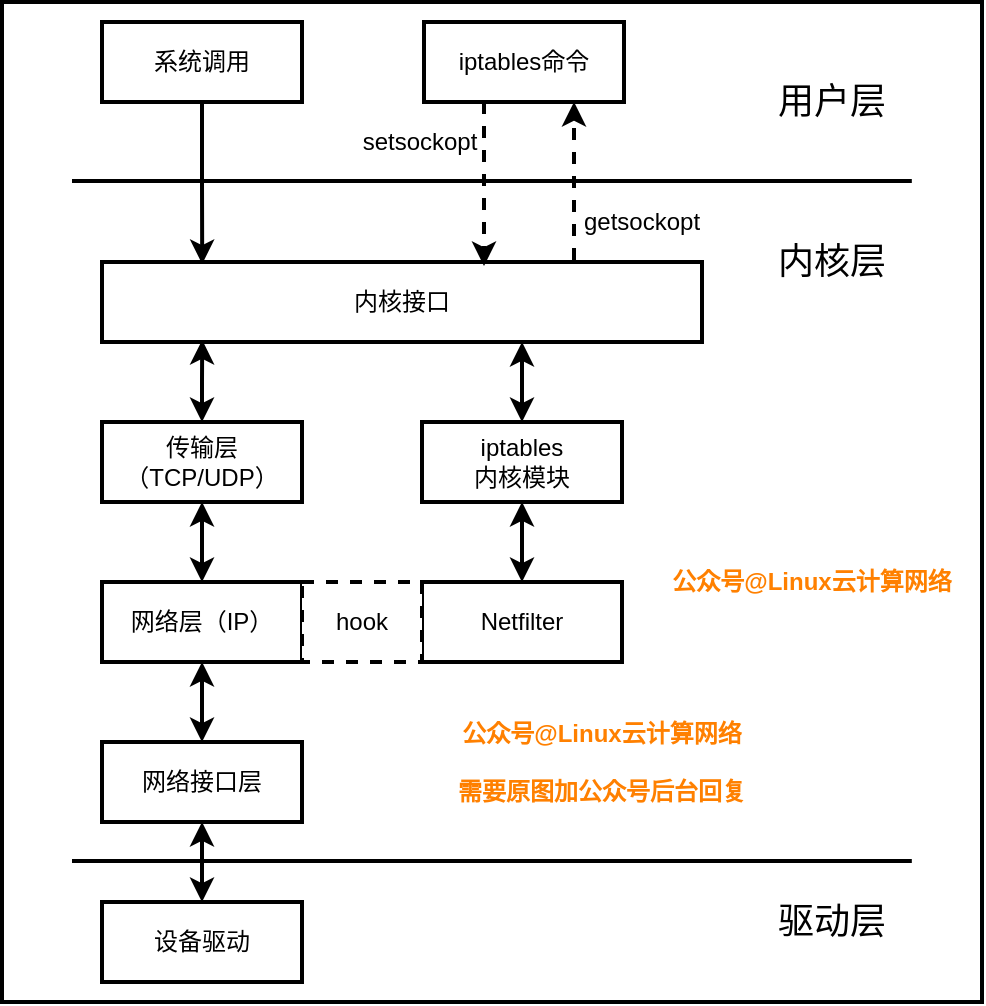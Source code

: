 <mxfile version="12.2.3" type="github" pages="1">
  <diagram id="wZMmN6AmNvswwWao5NQX" name="Page-1">
    <mxGraphModel dx="1082" dy="509" grid="1" gridSize="10" guides="1" tooltips="1" connect="1" arrows="1" fold="1" page="1" pageScale="1" pageWidth="827" pageHeight="1169" math="0" shadow="0">
      <root>
        <mxCell id="0"/>
        <mxCell id="1" parent="0"/>
        <mxCell id="1wR2ykt7FUWzchbB2Hr0-18" value="" style="rounded=0;whiteSpace=wrap;html=1;shadow=0;comic=0;glass=0;strokeWidth=2;" parent="1" vertex="1">
          <mxGeometry x="70" y="30" width="490" height="500" as="geometry"/>
        </mxCell>
        <mxCell id="1wR2ykt7FUWzchbB2Hr0-13" style="edgeStyle=orthogonalEdgeStyle;rounded=0;orthogonalLoop=1;jettySize=auto;html=1;exitX=0.5;exitY=1;exitDx=0;exitDy=0;entryX=0.167;entryY=0.025;entryDx=0;entryDy=0;entryPerimeter=0;strokeWidth=2;" parent="1" source="1wR2ykt7FUWzchbB2Hr0-1" target="1wR2ykt7FUWzchbB2Hr0-3" edge="1">
          <mxGeometry relative="1" as="geometry"/>
        </mxCell>
        <mxCell id="1wR2ykt7FUWzchbB2Hr0-1" value="系统调用" style="rounded=0;whiteSpace=wrap;html=1;strokeWidth=2;" parent="1" vertex="1">
          <mxGeometry x="120" y="40" width="100" height="40" as="geometry"/>
        </mxCell>
        <mxCell id="1wR2ykt7FUWzchbB2Hr0-2" value="iptables命令" style="rounded=0;whiteSpace=wrap;html=1;strokeWidth=2;" parent="1" vertex="1">
          <mxGeometry x="281" y="40" width="100" height="40" as="geometry"/>
        </mxCell>
        <mxCell id="1wR2ykt7FUWzchbB2Hr0-3" value="内核接口" style="rounded=0;whiteSpace=wrap;html=1;strokeWidth=2;" parent="1" vertex="1">
          <mxGeometry x="120" y="160" width="300" height="40" as="geometry"/>
        </mxCell>
        <mxCell id="1wR2ykt7FUWzchbB2Hr0-28" value="" style="edgeStyle=orthogonalEdgeStyle;rounded=0;orthogonalLoop=1;jettySize=auto;html=1;startArrow=classic;startFill=1;strokeWidth=2;" parent="1" source="1wR2ykt7FUWzchbB2Hr0-4" target="1wR2ykt7FUWzchbB2Hr0-5" edge="1">
          <mxGeometry relative="1" as="geometry"/>
        </mxCell>
        <mxCell id="1wR2ykt7FUWzchbB2Hr0-33" style="edgeStyle=orthogonalEdgeStyle;rounded=0;orthogonalLoop=1;jettySize=auto;html=1;exitX=0.5;exitY=0;exitDx=0;exitDy=0;entryX=0.167;entryY=0.975;entryDx=0;entryDy=0;entryPerimeter=0;startArrow=classic;startFill=1;strokeWidth=2;" parent="1" source="1wR2ykt7FUWzchbB2Hr0-4" target="1wR2ykt7FUWzchbB2Hr0-3" edge="1">
          <mxGeometry relative="1" as="geometry"/>
        </mxCell>
        <mxCell id="1wR2ykt7FUWzchbB2Hr0-4" value="传输层（TCP/UDP）" style="rounded=0;whiteSpace=wrap;html=1;strokeWidth=2;" parent="1" vertex="1">
          <mxGeometry x="120" y="240" width="100" height="40" as="geometry"/>
        </mxCell>
        <mxCell id="1wR2ykt7FUWzchbB2Hr0-27" value="" style="edgeStyle=orthogonalEdgeStyle;rounded=0;orthogonalLoop=1;jettySize=auto;html=1;startArrow=classic;startFill=1;strokeWidth=2;" parent="1" source="1wR2ykt7FUWzchbB2Hr0-5" target="1wR2ykt7FUWzchbB2Hr0-6" edge="1">
          <mxGeometry relative="1" as="geometry"/>
        </mxCell>
        <mxCell id="1wR2ykt7FUWzchbB2Hr0-5" value="网络层（IP）" style="rounded=0;whiteSpace=wrap;html=1;strokeWidth=2;" parent="1" vertex="1">
          <mxGeometry x="120" y="320" width="100" height="40" as="geometry"/>
        </mxCell>
        <mxCell id="1wR2ykt7FUWzchbB2Hr0-26" style="edgeStyle=orthogonalEdgeStyle;rounded=0;orthogonalLoop=1;jettySize=auto;html=1;exitX=0.5;exitY=1;exitDx=0;exitDy=0;entryX=0.5;entryY=0;entryDx=0;entryDy=0;startArrow=classic;startFill=1;strokeWidth=2;" parent="1" source="1wR2ykt7FUWzchbB2Hr0-6" target="1wR2ykt7FUWzchbB2Hr0-7" edge="1">
          <mxGeometry relative="1" as="geometry"/>
        </mxCell>
        <mxCell id="1wR2ykt7FUWzchbB2Hr0-6" value="网络接口层" style="rounded=0;whiteSpace=wrap;html=1;strokeWidth=2;" parent="1" vertex="1">
          <mxGeometry x="120" y="400" width="100" height="40" as="geometry"/>
        </mxCell>
        <mxCell id="1wR2ykt7FUWzchbB2Hr0-7" value="设备驱动" style="rounded=0;whiteSpace=wrap;html=1;strokeWidth=2;" parent="1" vertex="1">
          <mxGeometry x="120" y="480" width="100" height="40" as="geometry"/>
        </mxCell>
        <mxCell id="1wR2ykt7FUWzchbB2Hr0-10" value="" style="endArrow=classic;html=1;entryX=0.75;entryY=1;entryDx=0;entryDy=0;dashed=1;strokeWidth=2;" parent="1" target="1wR2ykt7FUWzchbB2Hr0-2" edge="1">
          <mxGeometry width="50" height="50" relative="1" as="geometry">
            <mxPoint x="356" y="159" as="sourcePoint"/>
            <mxPoint x="371" y="100" as="targetPoint"/>
          </mxGeometry>
        </mxCell>
        <mxCell id="1wR2ykt7FUWzchbB2Hr0-12" value="" style="endArrow=classic;html=1;dashed=1;strokeWidth=2;" parent="1" edge="1">
          <mxGeometry width="50" height="50" relative="1" as="geometry">
            <mxPoint x="311" y="80" as="sourcePoint"/>
            <mxPoint x="311" y="162" as="targetPoint"/>
          </mxGeometry>
        </mxCell>
        <mxCell id="1wR2ykt7FUWzchbB2Hr0-34" style="edgeStyle=orthogonalEdgeStyle;rounded=0;orthogonalLoop=1;jettySize=auto;html=1;exitX=0.5;exitY=0;exitDx=0;exitDy=0;entryX=0.7;entryY=1;entryDx=0;entryDy=0;entryPerimeter=0;startArrow=classic;startFill=1;strokeWidth=2;" parent="1" source="1wR2ykt7FUWzchbB2Hr0-14" target="1wR2ykt7FUWzchbB2Hr0-3" edge="1">
          <mxGeometry relative="1" as="geometry"/>
        </mxCell>
        <mxCell id="1wR2ykt7FUWzchbB2Hr0-14" value="iptables&lt;br&gt;内核模块" style="rounded=0;whiteSpace=wrap;html=1;strokeWidth=2;" parent="1" vertex="1">
          <mxGeometry x="280" y="240" width="100" height="40" as="geometry"/>
        </mxCell>
        <mxCell id="1wR2ykt7FUWzchbB2Hr0-30" value="" style="edgeStyle=orthogonalEdgeStyle;rounded=0;orthogonalLoop=1;jettySize=auto;html=1;startArrow=classic;startFill=1;strokeWidth=2;" parent="1" source="1wR2ykt7FUWzchbB2Hr0-15" target="1wR2ykt7FUWzchbB2Hr0-14" edge="1">
          <mxGeometry relative="1" as="geometry"/>
        </mxCell>
        <mxCell id="1wR2ykt7FUWzchbB2Hr0-15" value="Netfilter" style="rounded=0;whiteSpace=wrap;html=1;strokeWidth=2;" parent="1" vertex="1">
          <mxGeometry x="280" y="320" width="100" height="40" as="geometry"/>
        </mxCell>
        <mxCell id="1wR2ykt7FUWzchbB2Hr0-16" value="hook" style="rounded=0;whiteSpace=wrap;html=1;dashed=1;strokeWidth=2;" parent="1" vertex="1">
          <mxGeometry x="220" y="320" width="60" height="40" as="geometry"/>
        </mxCell>
        <mxCell id="1wR2ykt7FUWzchbB2Hr0-19" value="&lt;font style=&quot;font-size: 18px&quot;&gt;用户层&lt;/font&gt;" style="text;html=1;strokeColor=none;fillColor=none;align=center;verticalAlign=middle;whiteSpace=wrap;rounded=0;dashed=1;strokeWidth=2;" parent="1" vertex="1">
          <mxGeometry x="450" y="70" width="70" height="20" as="geometry"/>
        </mxCell>
        <mxCell id="1wR2ykt7FUWzchbB2Hr0-20" value="&lt;font style=&quot;font-size: 18px&quot;&gt;内核层&lt;/font&gt;" style="text;html=1;strokeColor=none;fillColor=none;align=center;verticalAlign=middle;whiteSpace=wrap;rounded=0;dashed=1;strokeWidth=2;" parent="1" vertex="1">
          <mxGeometry x="450" y="150" width="70" height="20" as="geometry"/>
        </mxCell>
        <mxCell id="1wR2ykt7FUWzchbB2Hr0-21" value="getsockopt" style="text;html=1;strokeColor=none;fillColor=none;align=center;verticalAlign=middle;whiteSpace=wrap;rounded=0;dashed=1;strokeWidth=2;" parent="1" vertex="1">
          <mxGeometry x="370" y="130" width="40" height="20" as="geometry"/>
        </mxCell>
        <mxCell id="1wR2ykt7FUWzchbB2Hr0-22" value="setsockopt" style="text;html=1;strokeColor=none;fillColor=none;align=center;verticalAlign=middle;whiteSpace=wrap;rounded=0;dashed=1;strokeWidth=2;" parent="1" vertex="1">
          <mxGeometry x="259" y="90" width="40" height="20" as="geometry"/>
        </mxCell>
        <mxCell id="1wR2ykt7FUWzchbB2Hr0-23" value="" style="endArrow=none;html=1;entryX=0.959;entryY=0.182;entryDx=0;entryDy=0;entryPerimeter=0;strokeWidth=2;" parent="1" edge="1">
          <mxGeometry width="50" height="50" relative="1" as="geometry">
            <mxPoint x="105" y="459.5" as="sourcePoint"/>
            <mxPoint x="524.91" y="459.5" as="targetPoint"/>
          </mxGeometry>
        </mxCell>
        <mxCell id="1wR2ykt7FUWzchbB2Hr0-24" value="" style="endArrow=none;html=1;entryX=0.959;entryY=0.182;entryDx=0;entryDy=0;entryPerimeter=0;strokeWidth=2;" parent="1" edge="1">
          <mxGeometry width="50" height="50" relative="1" as="geometry">
            <mxPoint x="105" y="119.5" as="sourcePoint"/>
            <mxPoint x="524.91" y="119.5" as="targetPoint"/>
          </mxGeometry>
        </mxCell>
        <mxCell id="1wR2ykt7FUWzchbB2Hr0-25" value="&lt;font style=&quot;font-size: 18px&quot;&gt;驱动层&lt;/font&gt;" style="text;html=1;strokeColor=none;fillColor=none;align=center;verticalAlign=middle;whiteSpace=wrap;rounded=0;dashed=1;strokeWidth=2;" parent="1" vertex="1">
          <mxGeometry x="450" y="480" width="70" height="20" as="geometry"/>
        </mxCell>
        <mxCell id="1wR2ykt7FUWzchbB2Hr0-35" value="&lt;font color=&quot;#ff8000&quot;&gt;&lt;b&gt;公众号@Linux云计算网络&lt;/b&gt;&lt;/font&gt;" style="text;html=1;strokeColor=none;fillColor=none;align=center;verticalAlign=middle;whiteSpace=wrap;rounded=0;shadow=0;glass=0;comic=0;" parent="1" vertex="1">
          <mxGeometry x="400" y="310" width="150" height="20" as="geometry"/>
        </mxCell>
        <mxCell id="1wR2ykt7FUWzchbB2Hr0-36" value="&lt;font color=&quot;#ff8000&quot;&gt;&lt;b&gt;公众号@Linux云计算网络&lt;br&gt;&lt;br&gt;需要原图加公众号后台回复&lt;br&gt;&lt;/b&gt;&lt;/font&gt;" style="text;html=1;strokeColor=none;fillColor=none;align=center;verticalAlign=middle;whiteSpace=wrap;rounded=0;shadow=0;glass=0;comic=0;" parent="1" vertex="1">
          <mxGeometry x="295" y="400" width="150" height="20" as="geometry"/>
        </mxCell>
      </root>
    </mxGraphModel>
  </diagram>
</mxfile>
